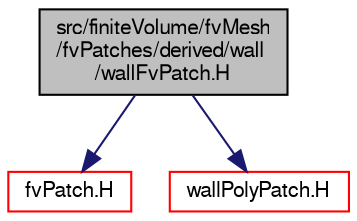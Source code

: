 digraph "src/finiteVolume/fvMesh/fvPatches/derived/wall/wallFvPatch.H"
{
  bgcolor="transparent";
  edge [fontname="FreeSans",fontsize="10",labelfontname="FreeSans",labelfontsize="10"];
  node [fontname="FreeSans",fontsize="10",shape=record];
  Node0 [label="src/finiteVolume/fvMesh\l/fvPatches/derived/wall\l/wallFvPatch.H",height=0.2,width=0.4,color="black", fillcolor="grey75", style="filled", fontcolor="black"];
  Node0 -> Node1 [color="midnightblue",fontsize="10",style="solid",fontname="FreeSans"];
  Node1 [label="fvPatch.H",height=0.2,width=0.4,color="red",URL="$a03686.html"];
  Node0 -> Node156 [color="midnightblue",fontsize="10",style="solid",fontname="FreeSans"];
  Node156 [label="wallPolyPatch.H",height=0.2,width=0.4,color="red",URL="$a11747.html"];
}
